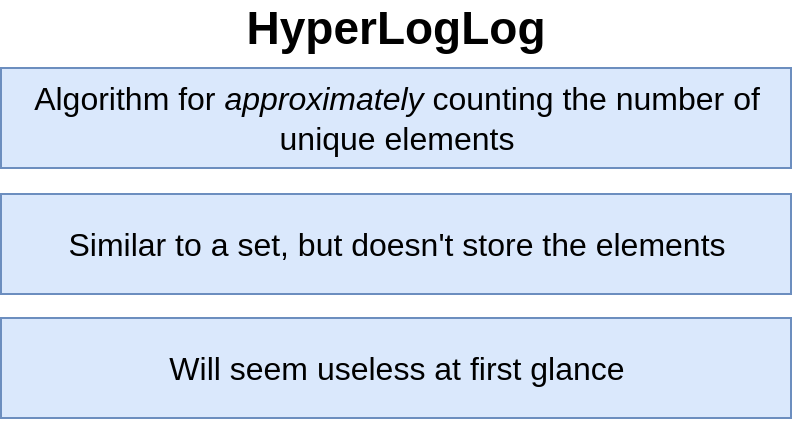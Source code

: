 <mxfile version="13.3.7" type="device" pages="8"><diagram id="S0ZiLqGkEwTMDak7NnaA" name="01 - hll"><mxGraphModel dx="471" dy="290" grid="1" gridSize="10" guides="1" tooltips="1" connect="1" arrows="1" fold="1" page="1" pageScale="1" pageWidth="1920" pageHeight="1200" math="0" shadow="0"><root><mxCell id="0"/><mxCell id="1" parent="0"/><mxCell id="B_9W59nHo2UQHf1YKx9U-1" value="HyperLogLog" style="text;html=1;strokeColor=none;fillColor=none;align=center;verticalAlign=middle;whiteSpace=wrap;rounded=0;fontSize=23;fontStyle=1" vertex="1" parent="1"><mxGeometry x="800" y="420" width="110" height="20" as="geometry"/></mxCell><mxCell id="B_9W59nHo2UQHf1YKx9U-2" value="Algorithm for &lt;i&gt;approximately&amp;nbsp;&lt;/i&gt;counting the number of unique elements" style="rounded=0;whiteSpace=wrap;html=1;fontSize=16;fillColor=#dae8fc;strokeColor=#6c8ebf;" vertex="1" parent="1"><mxGeometry x="657.5" y="450" width="395" height="50" as="geometry"/></mxCell><mxCell id="B_9W59nHo2UQHf1YKx9U-3" value="Similar to a set, but doesn't store the elements" style="rounded=0;whiteSpace=wrap;html=1;fontSize=16;fillColor=#dae8fc;strokeColor=#6c8ebf;" vertex="1" parent="1"><mxGeometry x="657.5" y="513" width="395" height="50" as="geometry"/></mxCell><mxCell id="1DykkL4zBbVnxwNwHMHs-1" value="Will seem useless at first glance" style="rounded=0;whiteSpace=wrap;html=1;fontSize=16;fillColor=#dae8fc;strokeColor=#6c8ebf;" vertex="1" parent="1"><mxGeometry x="657.5" y="575" width="395" height="50" as="geometry"/></mxCell></root></mxGraphModel></diagram><diagram id="4igDSO-WLqkCc2c7ogfa" name="06 - ops"><mxGraphModel dx="440" dy="271" grid="1" gridSize="10" guides="1" tooltips="1" connect="1" arrows="1" fold="1" page="1" pageScale="1" pageWidth="1920" pageHeight="1200" math="0" shadow="0"><root><mxCell id="aBwPQGGoapNODQ2rAZ3a-0"/><mxCell id="aBwPQGGoapNODQ2rAZ3a-1" parent="aBwPQGGoapNODQ2rAZ3a-0"/><mxCell id="4nyHsLY63KertD8KNCvi-0" value="Redis" style="rounded=0;whiteSpace=wrap;html=1;shadow=1;fontSize=14;align=center;fillColor=#dae8fc;strokeColor=#6c8ebf;" vertex="1" parent="aBwPQGGoapNODQ2rAZ3a-1"><mxGeometry x="860" y="380" width="200" height="20" as="geometry"/></mxCell><mxCell id="4nyHsLY63KertD8KNCvi-1" value="" style="rounded=0;whiteSpace=wrap;html=1;shadow=1;fontSize=14;align=center;fillColor=#dae8fc;strokeColor=#6c8ebf;" vertex="1" parent="aBwPQGGoapNODQ2rAZ3a-1"><mxGeometry x="860" y="400" width="200" height="160" as="geometry"/></mxCell><mxCell id="4nyHsLY63KertD8KNCvi-2" style="edgeStyle=orthogonalEdgeStyle;rounded=0;orthogonalLoop=1;jettySize=auto;html=1;exitX=1;exitY=0.5;exitDx=0;exitDy=0;fontSize=11;" edge="1" parent="aBwPQGGoapNODQ2rAZ3a-1" source="4nyHsLY63KertD8KNCvi-3"><mxGeometry relative="1" as="geometry"><mxPoint x="930.0" y="454.984" as="targetPoint"/></mxGeometry></mxCell><mxCell id="4nyHsLY63KertD8KNCvi-3" value="key" style="rounded=0;whiteSpace=wrap;html=1;fontSize=9;" vertex="1" parent="aBwPQGGoapNODQ2rAZ3a-1"><mxGeometry x="870" y="445" width="40" height="20" as="geometry"/></mxCell><mxCell id="4nyHsLY63KertD8KNCvi-10" value="HyperLogLog" style="rounded=0;whiteSpace=wrap;html=1;fillColor=#ffe6cc;strokeColor=#d79b00;fontStyle=2;fontSize=12;" vertex="1" parent="aBwPQGGoapNODQ2rAZ3a-1"><mxGeometry x="930" y="430" width="120" height="20" as="geometry"/></mxCell><mxCell id="4nyHsLY63KertD8KNCvi-11" value="??????" style="rounded=0;whiteSpace=wrap;html=1;fontSize=9;fillColor=#f5f5f5;strokeColor=#666666;fontColor=#333333;" vertex="1" parent="aBwPQGGoapNODQ2rAZ3a-1"><mxGeometry x="930" y="450" width="120" height="60" as="geometry"/></mxCell><mxCell id="4nyHsLY63KertD8KNCvi-15" style="edgeStyle=orthogonalEdgeStyle;rounded=0;orthogonalLoop=1;jettySize=auto;html=1;exitX=1;exitY=0.25;exitDx=0;exitDy=0;fontSize=15;" edge="1" parent="aBwPQGGoapNODQ2rAZ3a-1" source="4nyHsLY63KertD8KNCvi-12"><mxGeometry relative="1" as="geometry"><mxPoint x="860" y="450.039" as="targetPoint"/></mxGeometry></mxCell><mxCell id="4nyHsLY63KertD8KNCvi-12" value="PFADD" style="rounded=0;whiteSpace=wrap;html=1;fontSize=15;fillColor=#d5e8d4;strokeColor=#82b366;fontStyle=1" vertex="1" parent="aBwPQGGoapNODQ2rAZ3a-1"><mxGeometry x="690" y="420" width="70" height="120" as="geometry"/></mxCell><mxCell id="4nyHsLY63KertD8KNCvi-16" style="edgeStyle=orthogonalEdgeStyle;rounded=0;orthogonalLoop=1;jettySize=auto;html=1;exitX=1;exitY=0.25;exitDx=0;exitDy=0;fontSize=15;" edge="1" parent="aBwPQGGoapNODQ2rAZ3a-1"><mxGeometry relative="1" as="geometry"><mxPoint x="760" y="510" as="targetPoint"/><mxPoint x="860" y="510.039" as="sourcePoint"/></mxGeometry></mxCell><mxCell id="4nyHsLY63KertD8KNCvi-17" value="'asdf'" style="rounded=0;whiteSpace=wrap;html=1;fontSize=13;" vertex="1" parent="aBwPQGGoapNODQ2rAZ3a-1"><mxGeometry x="779" y="430" width="60" height="20" as="geometry"/></mxCell><mxCell id="4nyHsLY63KertD8KNCvi-18" value="1 if 'asdf' is new,&lt;br&gt;0 if not" style="rounded=0;whiteSpace=wrap;html=1;fontSize=13;" vertex="1" parent="aBwPQGGoapNODQ2rAZ3a-1"><mxGeometry x="779" y="510" width="60" height="50" as="geometry"/></mxCell></root></mxGraphModel></diagram><diagram name="07 - count" id="MDuTQw-QtauUDSyox6et"><mxGraphModel dx="446" dy="275" grid="1" gridSize="10" guides="1" tooltips="1" connect="1" arrows="1" fold="1" page="1" pageScale="1" pageWidth="1920" pageHeight="1200" math="0" shadow="0"><root><mxCell id="zRcp1nbNrOqWJS0NfkXu-0"/><mxCell id="zRcp1nbNrOqWJS0NfkXu-1" parent="zRcp1nbNrOqWJS0NfkXu-0"/><mxCell id="zRcp1nbNrOqWJS0NfkXu-2" value="Redis" style="rounded=0;whiteSpace=wrap;html=1;shadow=1;fontSize=14;align=center;fillColor=#dae8fc;strokeColor=#6c8ebf;" vertex="1" parent="zRcp1nbNrOqWJS0NfkXu-1"><mxGeometry x="860" y="380" width="200" height="20" as="geometry"/></mxCell><mxCell id="zRcp1nbNrOqWJS0NfkXu-3" value="" style="rounded=0;whiteSpace=wrap;html=1;shadow=1;fontSize=14;align=center;fillColor=#dae8fc;strokeColor=#6c8ebf;" vertex="1" parent="zRcp1nbNrOqWJS0NfkXu-1"><mxGeometry x="860" y="400" width="200" height="160" as="geometry"/></mxCell><mxCell id="zRcp1nbNrOqWJS0NfkXu-4" style="edgeStyle=orthogonalEdgeStyle;rounded=0;orthogonalLoop=1;jettySize=auto;html=1;exitX=1;exitY=0.5;exitDx=0;exitDy=0;fontSize=11;" edge="1" parent="zRcp1nbNrOqWJS0NfkXu-1" source="zRcp1nbNrOqWJS0NfkXu-5"><mxGeometry relative="1" as="geometry"><mxPoint x="930.0" y="454.984" as="targetPoint"/></mxGeometry></mxCell><mxCell id="zRcp1nbNrOqWJS0NfkXu-5" value="key" style="rounded=0;whiteSpace=wrap;html=1;fontSize=9;" vertex="1" parent="zRcp1nbNrOqWJS0NfkXu-1"><mxGeometry x="870" y="445" width="40" height="20" as="geometry"/></mxCell><mxCell id="zRcp1nbNrOqWJS0NfkXu-6" value="HyperLogLog" style="rounded=0;whiteSpace=wrap;html=1;fillColor=#ffe6cc;strokeColor=#d79b00;fontStyle=2;fontSize=12;" vertex="1" parent="zRcp1nbNrOqWJS0NfkXu-1"><mxGeometry x="930" y="430" width="120" height="20" as="geometry"/></mxCell><mxCell id="zRcp1nbNrOqWJS0NfkXu-7" value="??????" style="rounded=0;whiteSpace=wrap;html=1;fontSize=9;fillColor=#f5f5f5;strokeColor=#666666;fontColor=#333333;" vertex="1" parent="zRcp1nbNrOqWJS0NfkXu-1"><mxGeometry x="930" y="450" width="120" height="60" as="geometry"/></mxCell><mxCell id="zRcp1nbNrOqWJS0NfkXu-8" style="edgeStyle=orthogonalEdgeStyle;rounded=0;orthogonalLoop=1;jettySize=auto;html=1;exitX=1;exitY=0.25;exitDx=0;exitDy=0;fontSize=15;" edge="1" parent="zRcp1nbNrOqWJS0NfkXu-1" source="zRcp1nbNrOqWJS0NfkXu-9"><mxGeometry relative="1" as="geometry"><mxPoint x="860" y="450.039" as="targetPoint"/></mxGeometry></mxCell><mxCell id="zRcp1nbNrOqWJS0NfkXu-9" value="PFCOUNT" style="rounded=0;whiteSpace=wrap;html=1;fontSize=15;fillColor=#d5e8d4;strokeColor=#82b366;fontStyle=1" vertex="1" parent="zRcp1nbNrOqWJS0NfkXu-1"><mxGeometry x="670" y="420" width="90" height="120" as="geometry"/></mxCell><mxCell id="zRcp1nbNrOqWJS0NfkXu-10" style="edgeStyle=orthogonalEdgeStyle;rounded=0;orthogonalLoop=1;jettySize=auto;html=1;exitX=1;exitY=0.25;exitDx=0;exitDy=0;fontSize=15;" edge="1" parent="zRcp1nbNrOqWJS0NfkXu-1"><mxGeometry relative="1" as="geometry"><mxPoint x="760" y="510" as="targetPoint"/><mxPoint x="860" y="510.039" as="sourcePoint"/></mxGeometry></mxCell><mxCell id="zRcp1nbNrOqWJS0NfkXu-12" value="Approx. # of elements" style="rounded=0;whiteSpace=wrap;html=1;fontSize=13;" vertex="1" parent="zRcp1nbNrOqWJS0NfkXu-1"><mxGeometry x="779" y="510" width="71" height="50" as="geometry"/></mxCell></root></mxGraphModel></diagram><diagram id="CyQOEWhYfIVnTU5mEWc5" name="02 - views"><mxGraphModel dx="471" dy="290" grid="1" gridSize="10" guides="1" tooltips="1" connect="1" arrows="1" fold="1" page="1" pageScale="1" pageWidth="1920" pageHeight="1200" math="0" shadow="0"><root><mxCell id="NK8n3zUCwmhMXjnpf7Am-0"/><mxCell id="NK8n3zUCwmhMXjnpf7Am-1" parent="NK8n3zUCwmhMXjnpf7Am-0"/><mxCell id="NK8n3zUCwmhMXjnpf7Am-2" value="Redis" style="rounded=0;whiteSpace=wrap;html=1;shadow=1;fontSize=14;align=center;fillColor=#dae8fc;strokeColor=#6c8ebf;" vertex="1" parent="NK8n3zUCwmhMXjnpf7Am-1"><mxGeometry x="860" y="380" width="190" height="20" as="geometry"/></mxCell><mxCell id="NK8n3zUCwmhMXjnpf7Am-3" value="" style="rounded=0;whiteSpace=wrap;html=1;shadow=1;fontSize=14;align=center;fillColor=#dae8fc;strokeColor=#6c8ebf;" vertex="1" parent="NK8n3zUCwmhMXjnpf7Am-1"><mxGeometry x="860" y="400" width="190" height="250" as="geometry"/></mxCell><mxCell id="NK8n3zUCwmhMXjnpf7Am-4" style="edgeStyle=orthogonalEdgeStyle;rounded=0;orthogonalLoop=1;jettySize=auto;html=1;exitX=1;exitY=0.5;exitDx=0;exitDy=0;fontSize=11;" edge="1" parent="NK8n3zUCwmhMXjnpf7Am-1" source="NK8n3zUCwmhMXjnpf7Am-5"><mxGeometry relative="1" as="geometry"><mxPoint x="930.0" y="429.984" as="targetPoint"/></mxGeometry></mxCell><mxCell id="NK8n3zUCwmhMXjnpf7Am-5" value="items:5" style="rounded=0;whiteSpace=wrap;html=1;fontSize=9;" vertex="1" parent="NK8n3zUCwmhMXjnpf7Am-1"><mxGeometry x="870" y="420" width="40" height="20" as="geometry"/></mxCell><mxCell id="NK8n3zUCwmhMXjnpf7Am-6" value="key" style="rounded=0;whiteSpace=wrap;html=1;fontSize=9;align=center;fontStyle=2;fillColor=#f5f5f5;strokeColor=#666666;fontColor=#333333;" vertex="1" parent="NK8n3zUCwmhMXjnpf7Am-1"><mxGeometry x="930" y="420" width="40" height="15" as="geometry"/></mxCell><mxCell id="NK8n3zUCwmhMXjnpf7Am-7" value="value" style="rounded=0;whiteSpace=wrap;html=1;fontSize=9;align=center;fontStyle=2;fillColor=#f5f5f5;strokeColor=#666666;fontColor=#333333;" vertex="1" parent="NK8n3zUCwmhMXjnpf7Am-1"><mxGeometry x="970" y="420" width="60" height="15" as="geometry"/></mxCell><mxCell id="NK8n3zUCwmhMXjnpf7Am-8" value="views" style="rounded=0;whiteSpace=wrap;html=1;fontSize=8;" vertex="1" parent="NK8n3zUCwmhMXjnpf7Am-1"><mxGeometry x="930" y="460" width="40" height="25" as="geometry"/></mxCell><mxCell id="NK8n3zUCwmhMXjnpf7Am-9" value="4155" style="rounded=0;whiteSpace=wrap;html=1;fontSize=10;" vertex="1" parent="NK8n3zUCwmhMXjnpf7Am-1"><mxGeometry x="970" y="460" width="60" height="25" as="geometry"/></mxCell><mxCell id="NK8n3zUCwmhMXjnpf7Am-10" value="title" style="rounded=0;whiteSpace=wrap;html=1;fontSize=8;" vertex="1" parent="NK8n3zUCwmhMXjnpf7Am-1"><mxGeometry x="930" y="435" width="40" height="25" as="geometry"/></mxCell><mxCell id="NK8n3zUCwmhMXjnpf7Am-11" value="Chair" style="rounded=0;whiteSpace=wrap;html=1;fontSize=10;" vertex="1" parent="NK8n3zUCwmhMXjnpf7Am-1"><mxGeometry x="970" y="435" width="60" height="25" as="geometry"/></mxCell><mxCell id="NK8n3zUCwmhMXjnpf7Am-28" value="Hash" style="rounded=0;whiteSpace=wrap;html=1;fillColor=#ffe6cc;strokeColor=#d79b00;fontStyle=2;fontSize=8;" vertex="1" parent="NK8n3zUCwmhMXjnpf7Am-1"><mxGeometry x="930" y="405" width="100" height="15" as="geometry"/></mxCell><mxCell id="NK8n3zUCwmhMXjnpf7Am-55" value="We want each 'view' to be unique per user" style="rounded=0;whiteSpace=wrap;html=1;fontSize=16;fillColor=#f8cecc;strokeColor=#b85450;" vertex="1" parent="NK8n3zUCwmhMXjnpf7Am-1"><mxGeometry x="660" y="442.5" width="170" height="60" as="geometry"/></mxCell></root></mxGraphModel></diagram><diagram name="03 - sol" id="5fJisTZ04ZtLj-BjA6Qk"><mxGraphModel dx="529" dy="327" grid="1" gridSize="10" guides="1" tooltips="1" connect="1" arrows="1" fold="1" page="1" pageScale="1" pageWidth="1920" pageHeight="1200" math="0" shadow="0"><root><mxCell id="mvAR3D9cpTDLxitBvCVV-0"/><mxCell id="mvAR3D9cpTDLxitBvCVV-1" parent="mvAR3D9cpTDLxitBvCVV-0"/><mxCell id="mvAR3D9cpTDLxitBvCVV-2" value="Redis" style="rounded=0;whiteSpace=wrap;html=1;shadow=1;fontSize=14;align=center;fillColor=#dae8fc;strokeColor=#6c8ebf;" vertex="1" parent="mvAR3D9cpTDLxitBvCVV-1"><mxGeometry x="860" y="380" width="190" height="20" as="geometry"/></mxCell><mxCell id="mvAR3D9cpTDLxitBvCVV-3" value="" style="rounded=0;whiteSpace=wrap;html=1;shadow=1;fontSize=14;align=center;fillColor=#dae8fc;strokeColor=#6c8ebf;" vertex="1" parent="mvAR3D9cpTDLxitBvCVV-1"><mxGeometry x="860" y="400" width="190" height="250" as="geometry"/></mxCell><mxCell id="mvAR3D9cpTDLxitBvCVV-4" style="edgeStyle=orthogonalEdgeStyle;rounded=0;orthogonalLoop=1;jettySize=auto;html=1;exitX=1;exitY=0.5;exitDx=0;exitDy=0;fontSize=11;" edge="1" parent="mvAR3D9cpTDLxitBvCVV-1" source="mvAR3D9cpTDLxitBvCVV-5"><mxGeometry relative="1" as="geometry"><mxPoint x="930.0" y="429.984" as="targetPoint"/></mxGeometry></mxCell><mxCell id="mvAR3D9cpTDLxitBvCVV-5" value="items:5" style="rounded=0;whiteSpace=wrap;html=1;fontSize=9;" vertex="1" parent="mvAR3D9cpTDLxitBvCVV-1"><mxGeometry x="870" y="420" width="40" height="20" as="geometry"/></mxCell><mxCell id="mvAR3D9cpTDLxitBvCVV-6" value="key" style="rounded=0;whiteSpace=wrap;html=1;fontSize=9;align=center;fontStyle=2;fillColor=#f5f5f5;strokeColor=#666666;fontColor=#333333;" vertex="1" parent="mvAR3D9cpTDLxitBvCVV-1"><mxGeometry x="930" y="420" width="40" height="15" as="geometry"/></mxCell><mxCell id="mvAR3D9cpTDLxitBvCVV-7" value="value" style="rounded=0;whiteSpace=wrap;html=1;fontSize=9;align=center;fontStyle=2;fillColor=#f5f5f5;strokeColor=#666666;fontColor=#333333;" vertex="1" parent="mvAR3D9cpTDLxitBvCVV-1"><mxGeometry x="970" y="420" width="60" height="15" as="geometry"/></mxCell><mxCell id="mvAR3D9cpTDLxitBvCVV-8" value="views" style="rounded=0;whiteSpace=wrap;html=1;fontSize=8;" vertex="1" parent="mvAR3D9cpTDLxitBvCVV-1"><mxGeometry x="930" y="460" width="40" height="25" as="geometry"/></mxCell><mxCell id="mvAR3D9cpTDLxitBvCVV-9" value="4155" style="rounded=0;whiteSpace=wrap;html=1;fontSize=10;" vertex="1" parent="mvAR3D9cpTDLxitBvCVV-1"><mxGeometry x="970" y="460" width="60" height="25" as="geometry"/></mxCell><mxCell id="mvAR3D9cpTDLxitBvCVV-10" value="title" style="rounded=0;whiteSpace=wrap;html=1;fontSize=8;" vertex="1" parent="mvAR3D9cpTDLxitBvCVV-1"><mxGeometry x="930" y="435" width="40" height="25" as="geometry"/></mxCell><mxCell id="mvAR3D9cpTDLxitBvCVV-11" value="Chair" style="rounded=0;whiteSpace=wrap;html=1;fontSize=10;" vertex="1" parent="mvAR3D9cpTDLxitBvCVV-1"><mxGeometry x="970" y="435" width="60" height="25" as="geometry"/></mxCell><mxCell id="mvAR3D9cpTDLxitBvCVV-12" value="Hash" style="rounded=0;whiteSpace=wrap;html=1;fillColor=#ffe6cc;strokeColor=#d79b00;fontStyle=2;fontSize=8;" vertex="1" parent="mvAR3D9cpTDLxitBvCVV-1"><mxGeometry x="930" y="405" width="100" height="15" as="geometry"/></mxCell><mxCell id="mvAR3D9cpTDLxitBvCVV-13" value="Use a Set?" style="rounded=0;whiteSpace=wrap;html=1;fontSize=16;fillColor=#f8cecc;strokeColor=#b85450;" vertex="1" parent="mvAR3D9cpTDLxitBvCVV-1"><mxGeometry x="660" y="442.5" width="170" height="60" as="geometry"/></mxCell><mxCell id="mvAR3D9cpTDLxitBvCVV-17" style="edgeStyle=orthogonalEdgeStyle;rounded=0;orthogonalLoop=1;jettySize=auto;html=1;exitX=1;exitY=0.5;exitDx=0;exitDy=0;fontSize=16;" edge="1" parent="mvAR3D9cpTDLxitBvCVV-1" source="mvAR3D9cpTDLxitBvCVV-14" target="mvAR3D9cpTDLxitBvCVV-15"><mxGeometry relative="1" as="geometry"/></mxCell><mxCell id="mvAR3D9cpTDLxitBvCVV-14" value="views:5" style="rounded=0;whiteSpace=wrap;html=1;fontSize=9;" vertex="1" parent="mvAR3D9cpTDLxitBvCVV-1"><mxGeometry x="870" y="515" width="40" height="20" as="geometry"/></mxCell><mxCell id="mvAR3D9cpTDLxitBvCVV-15" value="Set" style="rounded=0;whiteSpace=wrap;html=1;fillColor=#ffe6cc;strokeColor=#d79b00;fontStyle=2;fontSize=8;" vertex="1" parent="mvAR3D9cpTDLxitBvCVV-1"><mxGeometry x="930" y="517.5" width="100" height="15" as="geometry"/></mxCell><mxCell id="mvAR3D9cpTDLxitBvCVV-16" value="" style="rounded=0;whiteSpace=wrap;html=1;fontSize=9;align=center;fontStyle=2;fillColor=#f5f5f5;strokeColor=#666666;fontColor=#333333;" vertex="1" parent="mvAR3D9cpTDLxitBvCVV-1"><mxGeometry x="930" y="532.5" width="100" height="87.5" as="geometry"/></mxCell><mxCell id="mvAR3D9cpTDLxitBvCVV-18" value="username1" style="rounded=0;whiteSpace=wrap;html=1;fontSize=10;" vertex="1" parent="mvAR3D9cpTDLxitBvCVV-1"><mxGeometry x="940" y="539" width="80" height="15" as="geometry"/></mxCell><mxCell id="mvAR3D9cpTDLxitBvCVV-19" value="username2" style="rounded=0;whiteSpace=wrap;html=1;fontSize=10;" vertex="1" parent="mvAR3D9cpTDLxitBvCVV-1"><mxGeometry x="940" y="560" width="80" height="15" as="geometry"/></mxCell><mxCell id="mvAR3D9cpTDLxitBvCVV-20" value="username3" style="rounded=0;whiteSpace=wrap;html=1;fontSize=10;" vertex="1" parent="mvAR3D9cpTDLxitBvCVV-1"><mxGeometry x="940" y="581" width="80" height="15" as="geometry"/></mxCell></root></mxGraphModel></diagram><diagram name="04 - size" id="rB-pzKixwJpDlHER-iML"><mxGraphModel dx="529" dy="327" grid="1" gridSize="10" guides="1" tooltips="1" connect="1" arrows="1" fold="1" page="1" pageScale="1" pageWidth="1920" pageHeight="1200" math="0" shadow="0"><root><mxCell id="hOzHJZOsXNxmJ5DglKZg-0"/><mxCell id="hOzHJZOsXNxmJ5DglKZg-1" parent="hOzHJZOsXNxmJ5DglKZg-0"/><mxCell id="hOzHJZOsXNxmJ5DglKZg-2" value="Redis" style="rounded=0;whiteSpace=wrap;html=1;shadow=1;fontSize=14;align=center;fillColor=#dae8fc;strokeColor=#6c8ebf;" vertex="1" parent="hOzHJZOsXNxmJ5DglKZg-1"><mxGeometry x="860" y="380" width="190" height="20" as="geometry"/></mxCell><mxCell id="hOzHJZOsXNxmJ5DglKZg-3" value="" style="rounded=0;whiteSpace=wrap;html=1;shadow=1;fontSize=14;align=center;fillColor=#dae8fc;strokeColor=#6c8ebf;" vertex="1" parent="hOzHJZOsXNxmJ5DglKZg-1"><mxGeometry x="860" y="400" width="190" height="250" as="geometry"/></mxCell><mxCell id="hOzHJZOsXNxmJ5DglKZg-4" style="edgeStyle=orthogonalEdgeStyle;rounded=0;orthogonalLoop=1;jettySize=auto;html=1;exitX=1;exitY=0.5;exitDx=0;exitDy=0;fontSize=11;" edge="1" parent="hOzHJZOsXNxmJ5DglKZg-1" source="hOzHJZOsXNxmJ5DglKZg-5"><mxGeometry relative="1" as="geometry"><mxPoint x="930.0" y="429.984" as="targetPoint"/></mxGeometry></mxCell><mxCell id="hOzHJZOsXNxmJ5DglKZg-5" value="items:5" style="rounded=0;whiteSpace=wrap;html=1;fontSize=9;" vertex="1" parent="hOzHJZOsXNxmJ5DglKZg-1"><mxGeometry x="870" y="420" width="40" height="20" as="geometry"/></mxCell><mxCell id="hOzHJZOsXNxmJ5DglKZg-6" value="key" style="rounded=0;whiteSpace=wrap;html=1;fontSize=9;align=center;fontStyle=2;fillColor=#f5f5f5;strokeColor=#666666;fontColor=#333333;" vertex="1" parent="hOzHJZOsXNxmJ5DglKZg-1"><mxGeometry x="930" y="420" width="40" height="15" as="geometry"/></mxCell><mxCell id="hOzHJZOsXNxmJ5DglKZg-7" value="value" style="rounded=0;whiteSpace=wrap;html=1;fontSize=9;align=center;fontStyle=2;fillColor=#f5f5f5;strokeColor=#666666;fontColor=#333333;" vertex="1" parent="hOzHJZOsXNxmJ5DglKZg-1"><mxGeometry x="970" y="420" width="60" height="15" as="geometry"/></mxCell><mxCell id="hOzHJZOsXNxmJ5DglKZg-8" value="views" style="rounded=0;whiteSpace=wrap;html=1;fontSize=8;" vertex="1" parent="hOzHJZOsXNxmJ5DglKZg-1"><mxGeometry x="930" y="460" width="40" height="25" as="geometry"/></mxCell><mxCell id="hOzHJZOsXNxmJ5DglKZg-9" value="4155" style="rounded=0;whiteSpace=wrap;html=1;fontSize=10;" vertex="1" parent="hOzHJZOsXNxmJ5DglKZg-1"><mxGeometry x="970" y="460" width="60" height="25" as="geometry"/></mxCell><mxCell id="hOzHJZOsXNxmJ5DglKZg-10" value="title" style="rounded=0;whiteSpace=wrap;html=1;fontSize=8;" vertex="1" parent="hOzHJZOsXNxmJ5DglKZg-1"><mxGeometry x="930" y="435" width="40" height="25" as="geometry"/></mxCell><mxCell id="hOzHJZOsXNxmJ5DglKZg-11" value="Chair" style="rounded=0;whiteSpace=wrap;html=1;fontSize=10;" vertex="1" parent="hOzHJZOsXNxmJ5DglKZg-1"><mxGeometry x="970" y="435" width="60" height="25" as="geometry"/></mxCell><mxCell id="hOzHJZOsXNxmJ5DglKZg-12" value="Hash" style="rounded=0;whiteSpace=wrap;html=1;fillColor=#ffe6cc;strokeColor=#d79b00;fontStyle=2;fontSize=8;" vertex="1" parent="hOzHJZOsXNxmJ5DglKZg-1"><mxGeometry x="930" y="405" width="100" height="15" as="geometry"/></mxCell><mxCell id="hOzHJZOsXNxmJ5DglKZg-14" style="edgeStyle=orthogonalEdgeStyle;rounded=0;orthogonalLoop=1;jettySize=auto;html=1;exitX=1;exitY=0.5;exitDx=0;exitDy=0;fontSize=16;" edge="1" parent="hOzHJZOsXNxmJ5DglKZg-1" source="hOzHJZOsXNxmJ5DglKZg-15" target="hOzHJZOsXNxmJ5DglKZg-16"><mxGeometry relative="1" as="geometry"/></mxCell><mxCell id="hOzHJZOsXNxmJ5DglKZg-15" value="views:5" style="rounded=0;whiteSpace=wrap;html=1;fontSize=9;" vertex="1" parent="hOzHJZOsXNxmJ5DglKZg-1"><mxGeometry x="870" y="515" width="40" height="20" as="geometry"/></mxCell><mxCell id="hOzHJZOsXNxmJ5DglKZg-16" value="Set" style="rounded=0;whiteSpace=wrap;html=1;fillColor=#ffe6cc;strokeColor=#d79b00;fontStyle=2;fontSize=8;" vertex="1" parent="hOzHJZOsXNxmJ5DglKZg-1"><mxGeometry x="930" y="517.5" width="100" height="15" as="geometry"/></mxCell><mxCell id="hOzHJZOsXNxmJ5DglKZg-17" value="" style="rounded=0;whiteSpace=wrap;html=1;fontSize=9;align=center;fontStyle=2;fillColor=#f5f5f5;strokeColor=#666666;fontColor=#333333;" vertex="1" parent="hOzHJZOsXNxmJ5DglKZg-1"><mxGeometry x="930" y="532.5" width="100" height="87.5" as="geometry"/></mxCell><mxCell id="hOzHJZOsXNxmJ5DglKZg-18" value="username1" style="rounded=0;whiteSpace=wrap;html=1;fontSize=10;" vertex="1" parent="hOzHJZOsXNxmJ5DglKZg-1"><mxGeometry x="940" y="539" width="80" height="15" as="geometry"/></mxCell><mxCell id="hOzHJZOsXNxmJ5DglKZg-19" value="username2" style="rounded=0;whiteSpace=wrap;html=1;fontSize=10;" vertex="1" parent="hOzHJZOsXNxmJ5DglKZg-1"><mxGeometry x="940" y="560" width="80" height="15" as="geometry"/></mxCell><mxCell id="hOzHJZOsXNxmJ5DglKZg-20" value="username3" style="rounded=0;whiteSpace=wrap;html=1;fontSize=10;" vertex="1" parent="hOzHJZOsXNxmJ5DglKZg-1"><mxGeometry x="940" y="581" width="80" height="15" as="geometry"/></mxCell><mxCell id="hOzHJZOsXNxmJ5DglKZg-21" value="Each additional string in set = ~40bytes" style="rounded=0;whiteSpace=wrap;html=1;fontSize=16;" vertex="1" parent="hOzHJZOsXNxmJ5DglKZg-1"><mxGeometry x="620" y="417.5" width="230" height="60" as="geometry"/></mxCell><mxCell id="hOzHJZOsXNxmJ5DglKZg-22" value="Item with a million views =&amp;nbsp;&lt;br&gt;40b * 1000000 / 1024 /1024 =&lt;br&gt;&lt;b&gt;38 MB&lt;/b&gt;" style="rounded=0;whiteSpace=wrap;html=1;fontSize=16;" vertex="1" parent="hOzHJZOsXNxmJ5DglKZg-1"><mxGeometry x="620" y="494" width="230" height="66" as="geometry"/></mxCell></root></mxGraphModel></diagram><diagram name="05 - pf" id="h1u-FUgr6Lr0QoLGLMac"><mxGraphModel dx="529" dy="327" grid="1" gridSize="10" guides="1" tooltips="1" connect="1" arrows="1" fold="1" page="1" pageScale="1" pageWidth="1920" pageHeight="1200" math="0" shadow="0"><root><mxCell id="dbhkYhJ4HbMzrQ-d5lSW-0"/><mxCell id="dbhkYhJ4HbMzrQ-d5lSW-1" parent="dbhkYhJ4HbMzrQ-d5lSW-0"/><mxCell id="dbhkYhJ4HbMzrQ-d5lSW-2" value="Redis" style="rounded=0;whiteSpace=wrap;html=1;shadow=1;fontSize=14;align=center;fillColor=#dae8fc;strokeColor=#6c8ebf;" vertex="1" parent="dbhkYhJ4HbMzrQ-d5lSW-1"><mxGeometry x="860" y="380" width="190" height="20" as="geometry"/></mxCell><mxCell id="dbhkYhJ4HbMzrQ-d5lSW-3" value="" style="rounded=0;whiteSpace=wrap;html=1;shadow=1;fontSize=14;align=center;fillColor=#dae8fc;strokeColor=#6c8ebf;" vertex="1" parent="dbhkYhJ4HbMzrQ-d5lSW-1"><mxGeometry x="860" y="400" width="190" height="250" as="geometry"/></mxCell><mxCell id="dbhkYhJ4HbMzrQ-d5lSW-4" style="edgeStyle=orthogonalEdgeStyle;rounded=0;orthogonalLoop=1;jettySize=auto;html=1;exitX=1;exitY=0.5;exitDx=0;exitDy=0;fontSize=11;" edge="1" parent="dbhkYhJ4HbMzrQ-d5lSW-1" source="dbhkYhJ4HbMzrQ-d5lSW-5"><mxGeometry relative="1" as="geometry"><mxPoint x="930.0" y="429.984" as="targetPoint"/></mxGeometry></mxCell><mxCell id="dbhkYhJ4HbMzrQ-d5lSW-5" value="items:5" style="rounded=0;whiteSpace=wrap;html=1;fontSize=9;" vertex="1" parent="dbhkYhJ4HbMzrQ-d5lSW-1"><mxGeometry x="870" y="420" width="40" height="20" as="geometry"/></mxCell><mxCell id="dbhkYhJ4HbMzrQ-d5lSW-6" value="key" style="rounded=0;whiteSpace=wrap;html=1;fontSize=9;align=center;fontStyle=2;fillColor=#f5f5f5;strokeColor=#666666;fontColor=#333333;" vertex="1" parent="dbhkYhJ4HbMzrQ-d5lSW-1"><mxGeometry x="930" y="420" width="40" height="15" as="geometry"/></mxCell><mxCell id="dbhkYhJ4HbMzrQ-d5lSW-7" value="value" style="rounded=0;whiteSpace=wrap;html=1;fontSize=9;align=center;fontStyle=2;fillColor=#f5f5f5;strokeColor=#666666;fontColor=#333333;" vertex="1" parent="dbhkYhJ4HbMzrQ-d5lSW-1"><mxGeometry x="970" y="420" width="60" height="15" as="geometry"/></mxCell><mxCell id="dbhkYhJ4HbMzrQ-d5lSW-8" value="views" style="rounded=0;whiteSpace=wrap;html=1;fontSize=8;" vertex="1" parent="dbhkYhJ4HbMzrQ-d5lSW-1"><mxGeometry x="930" y="460" width="40" height="25" as="geometry"/></mxCell><mxCell id="dbhkYhJ4HbMzrQ-d5lSW-9" value="4155" style="rounded=0;whiteSpace=wrap;html=1;fontSize=10;" vertex="1" parent="dbhkYhJ4HbMzrQ-d5lSW-1"><mxGeometry x="970" y="460" width="60" height="25" as="geometry"/></mxCell><mxCell id="dbhkYhJ4HbMzrQ-d5lSW-10" value="title" style="rounded=0;whiteSpace=wrap;html=1;fontSize=8;" vertex="1" parent="dbhkYhJ4HbMzrQ-d5lSW-1"><mxGeometry x="930" y="435" width="40" height="25" as="geometry"/></mxCell><mxCell id="dbhkYhJ4HbMzrQ-d5lSW-11" value="Chair" style="rounded=0;whiteSpace=wrap;html=1;fontSize=10;" vertex="1" parent="dbhkYhJ4HbMzrQ-d5lSW-1"><mxGeometry x="970" y="435" width="60" height="25" as="geometry"/></mxCell><mxCell id="dbhkYhJ4HbMzrQ-d5lSW-12" value="Hash" style="rounded=0;whiteSpace=wrap;html=1;fillColor=#ffe6cc;strokeColor=#d79b00;fontStyle=2;fontSize=8;" vertex="1" parent="dbhkYhJ4HbMzrQ-d5lSW-1"><mxGeometry x="930" y="405" width="100" height="15" as="geometry"/></mxCell><mxCell id="dbhkYhJ4HbMzrQ-d5lSW-13" style="edgeStyle=orthogonalEdgeStyle;rounded=0;orthogonalLoop=1;jettySize=auto;html=1;exitX=1;exitY=0.5;exitDx=0;exitDy=0;fontSize=16;" edge="1" parent="dbhkYhJ4HbMzrQ-d5lSW-1" source="dbhkYhJ4HbMzrQ-d5lSW-14" target="dbhkYhJ4HbMzrQ-d5lSW-15"><mxGeometry relative="1" as="geometry"/></mxCell><mxCell id="dbhkYhJ4HbMzrQ-d5lSW-14" value="views" style="rounded=0;whiteSpace=wrap;html=1;fontSize=9;" vertex="1" parent="dbhkYhJ4HbMzrQ-d5lSW-1"><mxGeometry x="870" y="543.75" width="40" height="20" as="geometry"/></mxCell><mxCell id="dbhkYhJ4HbMzrQ-d5lSW-15" value="HyperLogLog&lt;br&gt;(12kb no matter how many elements are added)" style="rounded=0;whiteSpace=wrap;html=1;fillColor=#ffe6cc;strokeColor=#d79b00;fontStyle=2;fontSize=14;" vertex="1" parent="dbhkYhJ4HbMzrQ-d5lSW-1"><mxGeometry x="930" y="502.5" width="100" height="102.5" as="geometry"/></mxCell><mxCell id="6DfpQEqZMvXNQtIQeO9s-3" style="edgeStyle=orthogonalEdgeStyle;rounded=0;orthogonalLoop=1;jettySize=auto;html=1;exitX=0.5;exitY=1;exitDx=0;exitDy=0;fontSize=13;" edge="1" parent="dbhkYhJ4HbMzrQ-d5lSW-1" source="dbhkYhJ4HbMzrQ-d5lSW-20" target="6DfpQEqZMvXNQtIQeO9s-2"><mxGeometry relative="1" as="geometry"/></mxCell><mxCell id="dbhkYhJ4HbMzrQ-d5lSW-20" value="&lt;span&gt;PFADD views:5 userId&lt;/span&gt;" style="rounded=0;whiteSpace=wrap;html=1;fontSize=16;fontStyle=0;fillColor=#d5e8d4;strokeColor=#82b366;" vertex="1" parent="dbhkYhJ4HbMzrQ-d5lSW-1"><mxGeometry x="630" y="478.13" width="210" height="46.25" as="geometry"/></mxCell><mxCell id="6DfpQEqZMvXNQtIQeO9s-1" style="edgeStyle=orthogonalEdgeStyle;rounded=0;orthogonalLoop=1;jettySize=auto;html=1;exitX=0.5;exitY=1;exitDx=0;exitDy=0;fontSize=13;" edge="1" parent="dbhkYhJ4HbMzrQ-d5lSW-1" source="6DfpQEqZMvXNQtIQeO9s-0" target="dbhkYhJ4HbMzrQ-d5lSW-20"><mxGeometry relative="1" as="geometry"/></mxCell><mxCell id="6DfpQEqZMvXNQtIQeO9s-0" value="&lt;b&gt;User views an item&lt;/b&gt;" style="rounded=0;whiteSpace=wrap;html=1;fontSize=16;fontStyle=2;fillColor=#f5f5f5;strokeColor=#666666;fontColor=#333333;" vertex="1" parent="dbhkYhJ4HbMzrQ-d5lSW-1"><mxGeometry x="655" y="409.38" width="160" height="45" as="geometry"/></mxCell><mxCell id="6DfpQEqZMvXNQtIQeO9s-2" value="&lt;span style=&quot;font-size: 13px&quot;&gt;Did this return a 1? &lt;br&gt;New view, so increment views&lt;/span&gt;" style="rounded=0;whiteSpace=wrap;html=1;fontSize=13;fontStyle=0;fillColor=#e1d5e7;strokeColor=#9673a6;" vertex="1" parent="dbhkYhJ4HbMzrQ-d5lSW-1"><mxGeometry x="630" y="548.38" width="210" height="46.25" as="geometry"/></mxCell><mxCell id="6DfpQEqZMvXNQtIQeO9s-4" value="&lt;span style=&quot;font-size: 13px&quot;&gt;Did this return a 0? &lt;br&gt;User already viewed&lt;/span&gt;" style="rounded=0;whiteSpace=wrap;html=1;fontSize=13;fontStyle=0;fillColor=#e1d5e7;strokeColor=#9673a6;" vertex="1" parent="dbhkYhJ4HbMzrQ-d5lSW-1"><mxGeometry x="630" y="594.38" width="210" height="46.25" as="geometry"/></mxCell></root></mxGraphModel></diagram><diagram id="jA8LsEnNW2t59redOLup" name="08 - approx"><mxGraphModel dx="565" dy="348" grid="1" gridSize="10" guides="1" tooltips="1" connect="1" arrows="1" fold="1" page="1" pageScale="1" pageWidth="1920" pageHeight="1200" math="0" shadow="0"><root><mxCell id="57iVeJknf_LZQEWbdqLc-0"/><mxCell id="57iVeJknf_LZQEWbdqLc-1" parent="57iVeJknf_LZQEWbdqLc-0"/><mxCell id="dnlrULpYSNO4ghhl2Ylm-0" value="Redis" style="rounded=0;whiteSpace=wrap;html=1;shadow=1;fontSize=14;align=center;fillColor=#dae8fc;strokeColor=#6c8ebf;" vertex="1" parent="57iVeJknf_LZQEWbdqLc-1"><mxGeometry x="890" y="440" width="190" height="20" as="geometry"/></mxCell><mxCell id="dnlrULpYSNO4ghhl2Ylm-1" value="" style="rounded=0;whiteSpace=wrap;html=1;shadow=1;fontSize=14;align=center;fillColor=#dae8fc;strokeColor=#6c8ebf;" vertex="1" parent="57iVeJknf_LZQEWbdqLc-1"><mxGeometry x="890" y="460" width="190" height="150" as="geometry"/></mxCell><mxCell id="dnlrULpYSNO4ghhl2Ylm-11" style="edgeStyle=orthogonalEdgeStyle;rounded=0;orthogonalLoop=1;jettySize=auto;html=1;exitX=1;exitY=0.5;exitDx=0;exitDy=0;fontSize=16;" edge="1" parent="57iVeJknf_LZQEWbdqLc-1" source="dnlrULpYSNO4ghhl2Ylm-12" target="dnlrULpYSNO4ghhl2Ylm-13"><mxGeometry relative="1" as="geometry"/></mxCell><mxCell id="dnlrULpYSNO4ghhl2Ylm-12" value="views" style="rounded=0;whiteSpace=wrap;html=1;fontSize=9;" vertex="1" parent="57iVeJknf_LZQEWbdqLc-1"><mxGeometry x="905" y="511.25" width="40" height="20" as="geometry"/></mxCell><mxCell id="dnlrULpYSNO4ghhl2Ylm-13" value="HyperLogLog" style="rounded=0;whiteSpace=wrap;html=1;fillColor=#ffe6cc;strokeColor=#d79b00;fontStyle=2;fontSize=14;" vertex="1" parent="57iVeJknf_LZQEWbdqLc-1"><mxGeometry x="965" y="470" width="100" height="102.5" as="geometry"/></mxCell><mxCell id="dnlrULpYSNO4ghhl2Ylm-20" value="PFADD views lk52j5" style="rounded=0;whiteSpace=wrap;html=1;fontSize=13;" vertex="1" parent="57iVeJknf_LZQEWbdqLc-1"><mxGeometry x="630" y="380" width="140" height="30" as="geometry"/></mxCell><mxCell id="dnlrULpYSNO4ghhl2Ylm-21" value="PFADD views lk52j5" style="rounded=0;whiteSpace=wrap;html=1;fontSize=13;" vertex="1" parent="57iVeJknf_LZQEWbdqLc-1"><mxGeometry x="670" y="390" width="140" height="30" as="geometry"/></mxCell><mxCell id="dnlrULpYSNO4ghhl2Ylm-22" value="PFADD views lk52j5" style="rounded=0;whiteSpace=wrap;html=1;fontSize=13;" vertex="1" parent="57iVeJknf_LZQEWbdqLc-1"><mxGeometry x="610" y="410" width="140" height="30" as="geometry"/></mxCell><mxCell id="dnlrULpYSNO4ghhl2Ylm-23" value="PFADD views lk52j5" style="rounded=0;whiteSpace=wrap;html=1;fontSize=13;" vertex="1" parent="57iVeJknf_LZQEWbdqLc-1"><mxGeometry x="620" y="360" width="140" height="30" as="geometry"/></mxCell><mxCell id="dnlrULpYSNO4ghhl2Ylm-24" value="PFADD views lk52j5" style="rounded=0;whiteSpace=wrap;html=1;fontSize=13;" vertex="1" parent="57iVeJknf_LZQEWbdqLc-1"><mxGeometry x="660" y="370" width="140" height="30" as="geometry"/></mxCell><mxCell id="dnlrULpYSNO4ghhl2Ylm-25" value="PFADD views lk52j5" style="rounded=0;whiteSpace=wrap;html=1;fontSize=13;" vertex="1" parent="57iVeJknf_LZQEWbdqLc-1"><mxGeometry x="600" y="390" width="140" height="30" as="geometry"/></mxCell><mxCell id="dnlrULpYSNO4ghhl2Ylm-26" value="PFADD views lk52j5" style="rounded=0;whiteSpace=wrap;html=1;fontSize=13;" vertex="1" parent="57iVeJknf_LZQEWbdqLc-1"><mxGeometry x="660" y="410" width="140" height="30" as="geometry"/></mxCell><mxCell id="dnlrULpYSNO4ghhl2Ylm-27" value="PFADD views lk52j5" style="rounded=0;whiteSpace=wrap;html=1;fontSize=13;" vertex="1" parent="57iVeJknf_LZQEWbdqLc-1"><mxGeometry x="700" y="420" width="140" height="30" as="geometry"/></mxCell><mxCell id="dnlrULpYSNO4ghhl2Ylm-28" value="PFADD views lk52j5" style="rounded=0;whiteSpace=wrap;html=1;fontSize=13;" vertex="1" parent="57iVeJknf_LZQEWbdqLc-1"><mxGeometry x="640" y="440" width="140" height="30" as="geometry"/></mxCell><mxCell id="dnlrULpYSNO4ghhl2Ylm-29" value="PFADD views lk52j5" style="rounded=0;whiteSpace=wrap;html=1;fontSize=13;" vertex="1" parent="57iVeJknf_LZQEWbdqLc-1"><mxGeometry x="590" y="431.25" width="140" height="30" as="geometry"/></mxCell><mxCell id="dnlrULpYSNO4ghhl2Ylm-30" value="PFADD views lk52j5" style="rounded=0;whiteSpace=wrap;html=1;fontSize=13;" vertex="1" parent="57iVeJknf_LZQEWbdqLc-1"><mxGeometry x="630" y="441.25" width="140" height="30" as="geometry"/></mxCell><mxCell id="dnlrULpYSNO4ghhl2Ylm-31" value="PFADD views lk52j5" style="rounded=0;whiteSpace=wrap;html=1;fontSize=13;" vertex="1" parent="57iVeJknf_LZQEWbdqLc-1"><mxGeometry x="570" y="461.25" width="140" height="30" as="geometry"/></mxCell><mxCell id="dnlrULpYSNO4ghhl2Ylm-32" value="PFADD views lk52j5" style="rounded=0;whiteSpace=wrap;html=1;fontSize=13;" vertex="1" parent="57iVeJknf_LZQEWbdqLc-1"><mxGeometry x="660" y="431.25" width="140" height="30" as="geometry"/></mxCell><mxCell id="dnlrULpYSNO4ghhl2Ylm-38" style="edgeStyle=orthogonalEdgeStyle;rounded=0;orthogonalLoop=1;jettySize=auto;html=1;exitX=1;exitY=0.5;exitDx=0;exitDy=0;entryX=0;entryY=0.25;entryDx=0;entryDy=0;fontSize=13;" edge="1" parent="57iVeJknf_LZQEWbdqLc-1" source="dnlrULpYSNO4ghhl2Ylm-33" target="dnlrULpYSNO4ghhl2Ylm-1"><mxGeometry relative="1" as="geometry"/></mxCell><mxCell id="dnlrULpYSNO4ghhl2Ylm-33" value="PFADD views lk52j5" style="rounded=0;whiteSpace=wrap;html=1;fontSize=13;" vertex="1" parent="57iVeJknf_LZQEWbdqLc-1"><mxGeometry x="700" y="441.25" width="140" height="30" as="geometry"/></mxCell><mxCell id="dnlrULpYSNO4ghhl2Ylm-34" value="PFADD views lk52j5" style="rounded=0;whiteSpace=wrap;html=1;fontSize=13;" vertex="1" parent="57iVeJknf_LZQEWbdqLc-1"><mxGeometry x="640" y="461.25" width="140" height="30" as="geometry"/></mxCell><mxCell id="dnlrULpYSNO4ghhl2Ylm-35" value="PFADD views lk52j5" style="rounded=0;whiteSpace=wrap;html=1;fontSize=13;" vertex="1" parent="57iVeJknf_LZQEWbdqLc-1"><mxGeometry x="610" y="371.25" width="140" height="30" as="geometry"/></mxCell><mxCell id="dnlrULpYSNO4ghhl2Ylm-36" value="PFADD views lk52j5" style="rounded=0;whiteSpace=wrap;html=1;fontSize=13;" vertex="1" parent="57iVeJknf_LZQEWbdqLc-1"><mxGeometry x="650" y="381.25" width="140" height="30" as="geometry"/></mxCell><mxCell id="dnlrULpYSNO4ghhl2Ylm-37" value="PFADD views lk52j5" style="rounded=0;whiteSpace=wrap;html=1;fontSize=13;" vertex="1" parent="57iVeJknf_LZQEWbdqLc-1"><mxGeometry x="590" y="401.25" width="140" height="30" as="geometry"/></mxCell><mxCell id="dnlrULpYSNO4ghhl2Ylm-39" value="1000 add's, each with a unique value" style="text;html=1;strokeColor=none;fillColor=none;align=center;verticalAlign=middle;whiteSpace=wrap;rounded=0;fontSize=17;fontStyle=1" vertex="1" parent="57iVeJknf_LZQEWbdqLc-1"><mxGeometry x="620" y="502" width="170" height="20" as="geometry"/></mxCell><mxCell id="dnlrULpYSNO4ghhl2Ylm-42" style="edgeStyle=orthogonalEdgeStyle;rounded=0;orthogonalLoop=1;jettySize=auto;html=1;exitX=1;exitY=0.5;exitDx=0;exitDy=0;fontSize=17;" edge="1" parent="57iVeJknf_LZQEWbdqLc-1" source="dnlrULpYSNO4ghhl2Ylm-41" target="dnlrULpYSNO4ghhl2Ylm-1"><mxGeometry relative="1" as="geometry"/></mxCell><mxCell id="dnlrULpYSNO4ghhl2Ylm-41" value="PFCOUNT views" style="rounded=0;whiteSpace=wrap;html=1;fontSize=17;fillColor=#f8cecc;strokeColor=#b85450;" vertex="1" parent="57iVeJknf_LZQEWbdqLc-1"><mxGeometry x="615" y="570" width="165" height="40" as="geometry"/></mxCell><mxCell id="dnlrULpYSNO4ghhl2Ylm-43" value="0.81% error, so&lt;br&gt;991 to 1008" style="text;html=1;strokeColor=none;fillColor=none;align=center;verticalAlign=middle;whiteSpace=wrap;rounded=0;fontSize=17;fontStyle=1" vertex="1" parent="57iVeJknf_LZQEWbdqLc-1"><mxGeometry x="615" y="620" width="170" height="20" as="geometry"/></mxCell></root></mxGraphModel></diagram></mxfile>